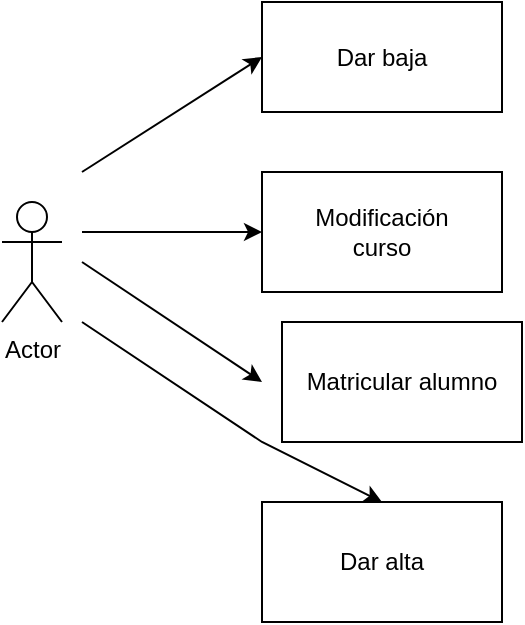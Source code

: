 <mxfile version="21.7.5" type="device">
  <diagram name="Página-1" id="6k4ZLdebm7T1H_Us867Q">
    <mxGraphModel dx="547" dy="551" grid="1" gridSize="10" guides="1" tooltips="1" connect="1" arrows="1" fold="1" page="1" pageScale="1" pageWidth="827" pageHeight="1169" math="0" shadow="0">
      <root>
        <mxCell id="0" />
        <mxCell id="1" parent="0" />
        <mxCell id="_ueT_c7Zoh9v5H-yIWMT-1" value="Actor" style="shape=umlActor;verticalLabelPosition=bottom;verticalAlign=top;html=1;outlineConnect=0;" vertex="1" parent="1">
          <mxGeometry x="90" y="170" width="30" height="60" as="geometry" />
        </mxCell>
        <mxCell id="_ueT_c7Zoh9v5H-yIWMT-2" value="" style="endArrow=classic;html=1;rounded=0;entryX=0;entryY=0.5;entryDx=0;entryDy=0;" edge="1" parent="1" target="_ueT_c7Zoh9v5H-yIWMT-12">
          <mxGeometry width="50" height="50" relative="1" as="geometry">
            <mxPoint x="130" y="155" as="sourcePoint" />
            <mxPoint x="180" y="105" as="targetPoint" />
          </mxGeometry>
        </mxCell>
        <mxCell id="_ueT_c7Zoh9v5H-yIWMT-3" value="" style="endArrow=classic;html=1;rounded=0;" edge="1" parent="1">
          <mxGeometry width="50" height="50" relative="1" as="geometry">
            <mxPoint x="130" y="200" as="sourcePoint" />
            <mxPoint x="220" y="260" as="targetPoint" />
          </mxGeometry>
        </mxCell>
        <mxCell id="_ueT_c7Zoh9v5H-yIWMT-4" value="" style="endArrow=classic;html=1;rounded=0;" edge="1" parent="1">
          <mxGeometry width="50" height="50" relative="1" as="geometry">
            <mxPoint x="130" y="185" as="sourcePoint" />
            <mxPoint x="220" y="185" as="targetPoint" />
          </mxGeometry>
        </mxCell>
        <mxCell id="_ueT_c7Zoh9v5H-yIWMT-10" value="Modificación&lt;br&gt;curso" style="rounded=0;whiteSpace=wrap;html=1;" vertex="1" parent="1">
          <mxGeometry x="220" y="155" width="120" height="60" as="geometry" />
        </mxCell>
        <mxCell id="_ueT_c7Zoh9v5H-yIWMT-11" value="Matricular alumno" style="rounded=0;whiteSpace=wrap;html=1;" vertex="1" parent="1">
          <mxGeometry x="230" y="230" width="120" height="60" as="geometry" />
        </mxCell>
        <mxCell id="_ueT_c7Zoh9v5H-yIWMT-12" value="Dar baja&lt;br&gt;" style="rounded=0;whiteSpace=wrap;html=1;" vertex="1" parent="1">
          <mxGeometry x="220" y="70" width="120" height="55" as="geometry" />
        </mxCell>
        <mxCell id="_ueT_c7Zoh9v5H-yIWMT-13" value="Dar alta&lt;br&gt;" style="rounded=0;whiteSpace=wrap;html=1;" vertex="1" parent="1">
          <mxGeometry x="220" y="320" width="120" height="60" as="geometry" />
        </mxCell>
        <mxCell id="_ueT_c7Zoh9v5H-yIWMT-14" value="" style="endArrow=classic;html=1;rounded=0;entryX=0.5;entryY=0;entryDx=0;entryDy=0;" edge="1" parent="1" target="_ueT_c7Zoh9v5H-yIWMT-13">
          <mxGeometry width="50" height="50" relative="1" as="geometry">
            <mxPoint x="130" y="230" as="sourcePoint" />
            <mxPoint x="210" y="310" as="targetPoint" />
            <Array as="points">
              <mxPoint x="220" y="290" />
            </Array>
          </mxGeometry>
        </mxCell>
      </root>
    </mxGraphModel>
  </diagram>
</mxfile>
